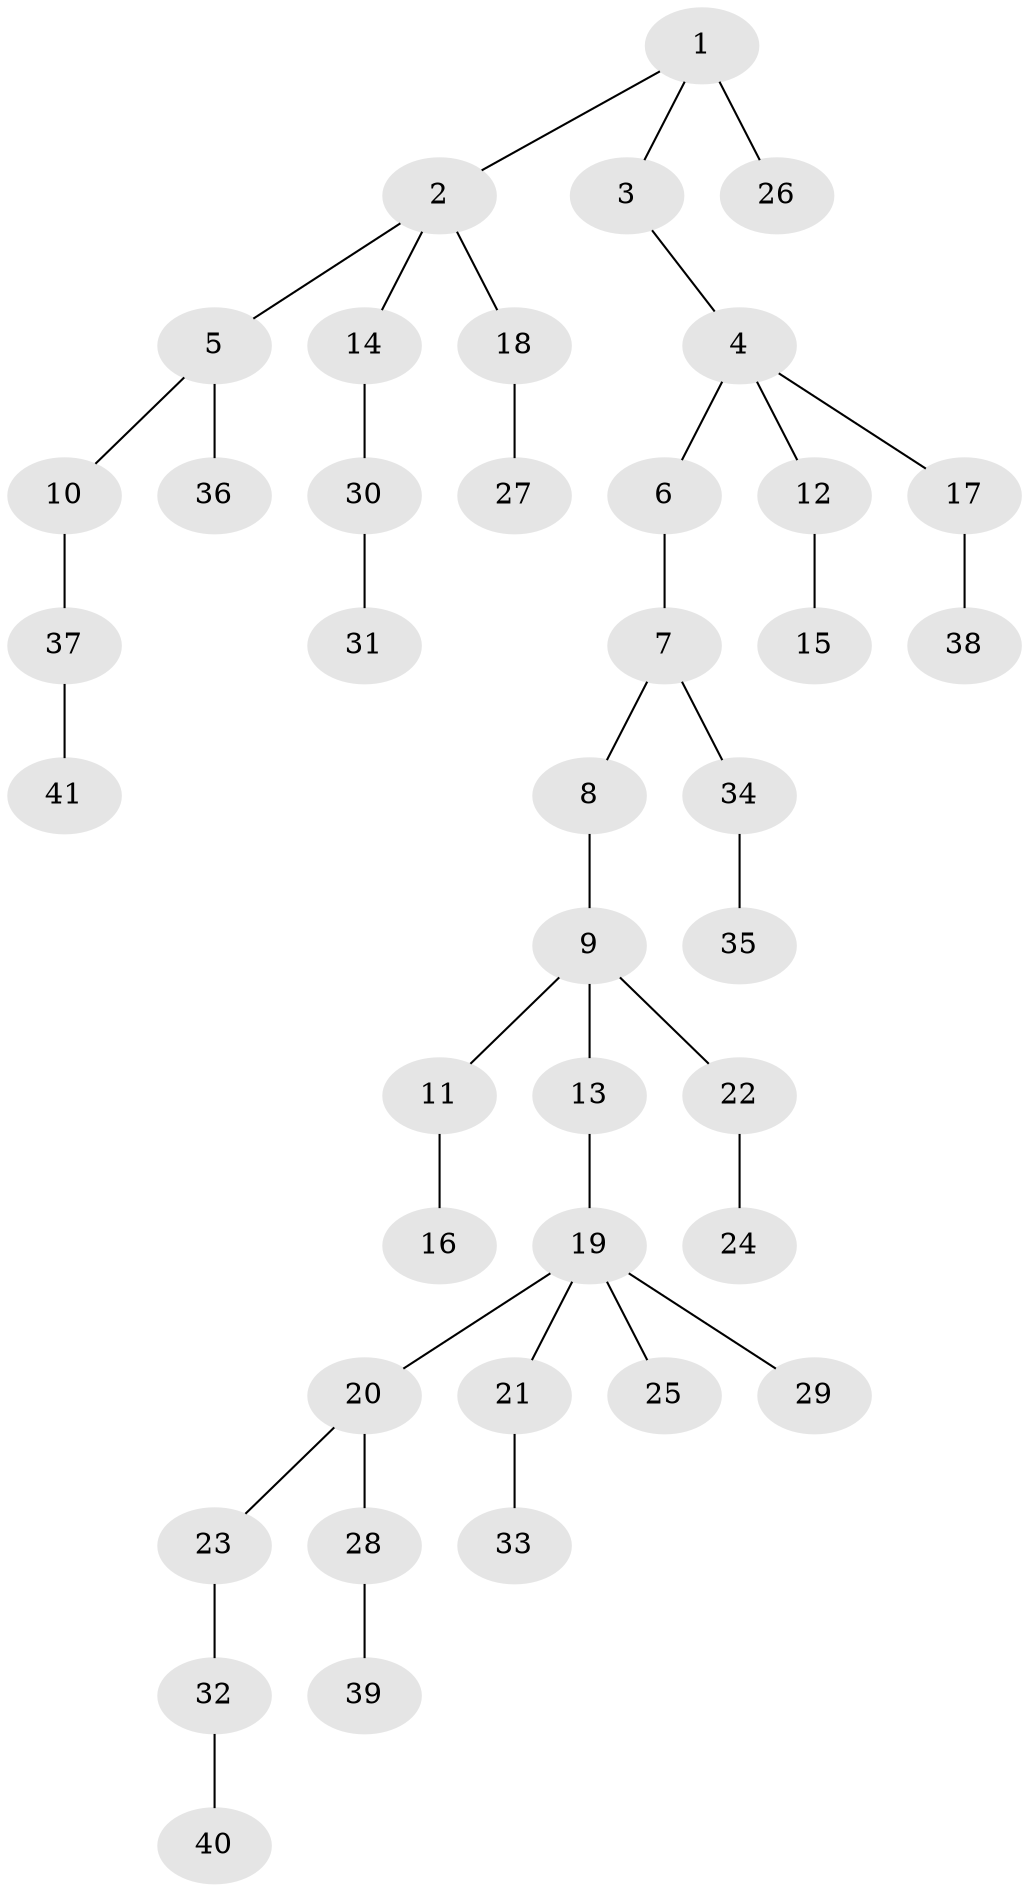 // original degree distribution, {3: 0.19117647058823528, 4: 0.058823529411764705, 2: 0.27941176470588236, 5: 0.014705882352941176, 1: 0.4411764705882353, 6: 0.014705882352941176}
// Generated by graph-tools (version 1.1) at 2025/51/03/04/25 22:51:35]
// undirected, 41 vertices, 40 edges
graph export_dot {
  node [color=gray90,style=filled];
  1;
  2;
  3;
  4;
  5;
  6;
  7;
  8;
  9;
  10;
  11;
  12;
  13;
  14;
  15;
  16;
  17;
  18;
  19;
  20;
  21;
  22;
  23;
  24;
  25;
  26;
  27;
  28;
  29;
  30;
  31;
  32;
  33;
  34;
  35;
  36;
  37;
  38;
  39;
  40;
  41;
  1 -- 2 [weight=1.0];
  1 -- 3 [weight=1.0];
  1 -- 26 [weight=2.0];
  2 -- 5 [weight=1.0];
  2 -- 14 [weight=1.0];
  2 -- 18 [weight=1.0];
  3 -- 4 [weight=1.0];
  4 -- 6 [weight=1.0];
  4 -- 12 [weight=1.0];
  4 -- 17 [weight=1.0];
  5 -- 10 [weight=1.0];
  5 -- 36 [weight=2.0];
  6 -- 7 [weight=1.0];
  7 -- 8 [weight=1.0];
  7 -- 34 [weight=1.0];
  8 -- 9 [weight=1.0];
  9 -- 11 [weight=1.0];
  9 -- 13 [weight=1.0];
  9 -- 22 [weight=1.0];
  10 -- 37 [weight=1.0];
  11 -- 16 [weight=1.0];
  12 -- 15 [weight=1.0];
  13 -- 19 [weight=1.0];
  14 -- 30 [weight=1.0];
  17 -- 38 [weight=1.0];
  18 -- 27 [weight=1.0];
  19 -- 20 [weight=1.0];
  19 -- 21 [weight=1.0];
  19 -- 25 [weight=1.0];
  19 -- 29 [weight=1.0];
  20 -- 23 [weight=1.0];
  20 -- 28 [weight=1.0];
  21 -- 33 [weight=1.0];
  22 -- 24 [weight=1.0];
  23 -- 32 [weight=1.0];
  28 -- 39 [weight=1.0];
  30 -- 31 [weight=2.0];
  32 -- 40 [weight=1.0];
  34 -- 35 [weight=1.0];
  37 -- 41 [weight=1.0];
}
